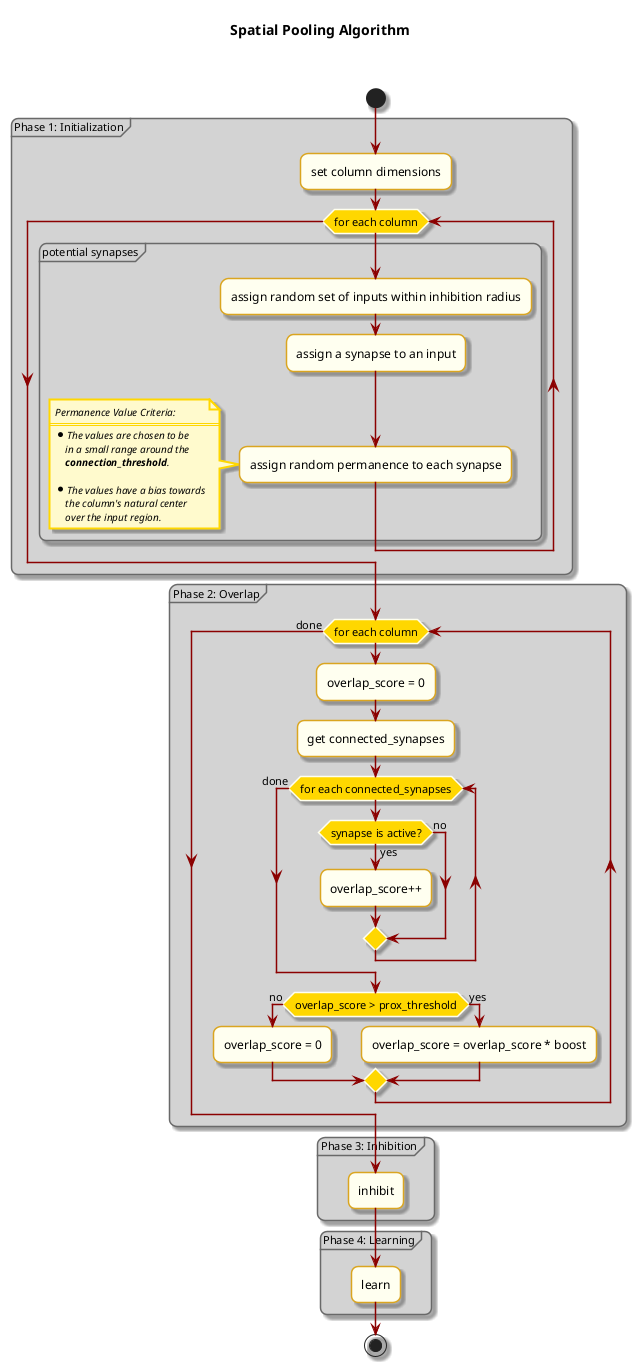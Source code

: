 @startuml spatial_pooler
skinparam {
    shadowing true
    titleFontStyle bold
    roundCorner 15
    partitionFontSize 11
    partitionFontColor Black
    partitionFontStyle plain
    partitionBorderColor DimGray
    partitionBackgroundColor LightGray
    partitionBorderThickness 1
    noteFontSize 10
    noteFontStyle italic
    noteBorderColor Gold
    noteBorderThickness 2
    noteBackgroundColor LemonChiffon
}
skinparam activity {
    arrowColor DarkRed
    borderColor GoldenRod
    borderThickness 1.5
    backgroundColor Ivory

    diamondBorderColor Ivory
    diamondBackgroundColor Gold
}

title Spatial Pooling Algorithm\n\n

start

partition "Phase 1: Initialization" {
    :set column dimensions;
    while (for each column)
        partition "potential synapses" {
            :assign random set of inputs within inhibition radius;
            :assign a synapse to an input;
            :assign random permanence to each synapse;
            note left
                Permanence Value Criteria:
                ====
                * The values are chosen to be
                    in a small range around the
                    **connection_threshold**.

                * The values have a bias towards
                    the column's natural center
                    over the input region.
            end note
        }
    endwhile
}

partition "Phase 2: Overlap" {
    while (for each column)
        :overlap_score = 0;
        :get connected_synapses;

        while (for each connected_synapses)
            if (synapse is active?) then (yes)
                :overlap_score++;
            else (no)
            endif
        endwhile (done)

        if (overlap_score > prox_threshold) then (no)
            :overlap_score = 0;
        else (yes)
            :overlap_score = overlap_score * boost;
        endif

    endwhile (done)
}

partition "Phase 3: Inhibition" {
    :inhibit;
}

partition "Phase 4: Learning" {
    :learn;
}

stop
@enduml